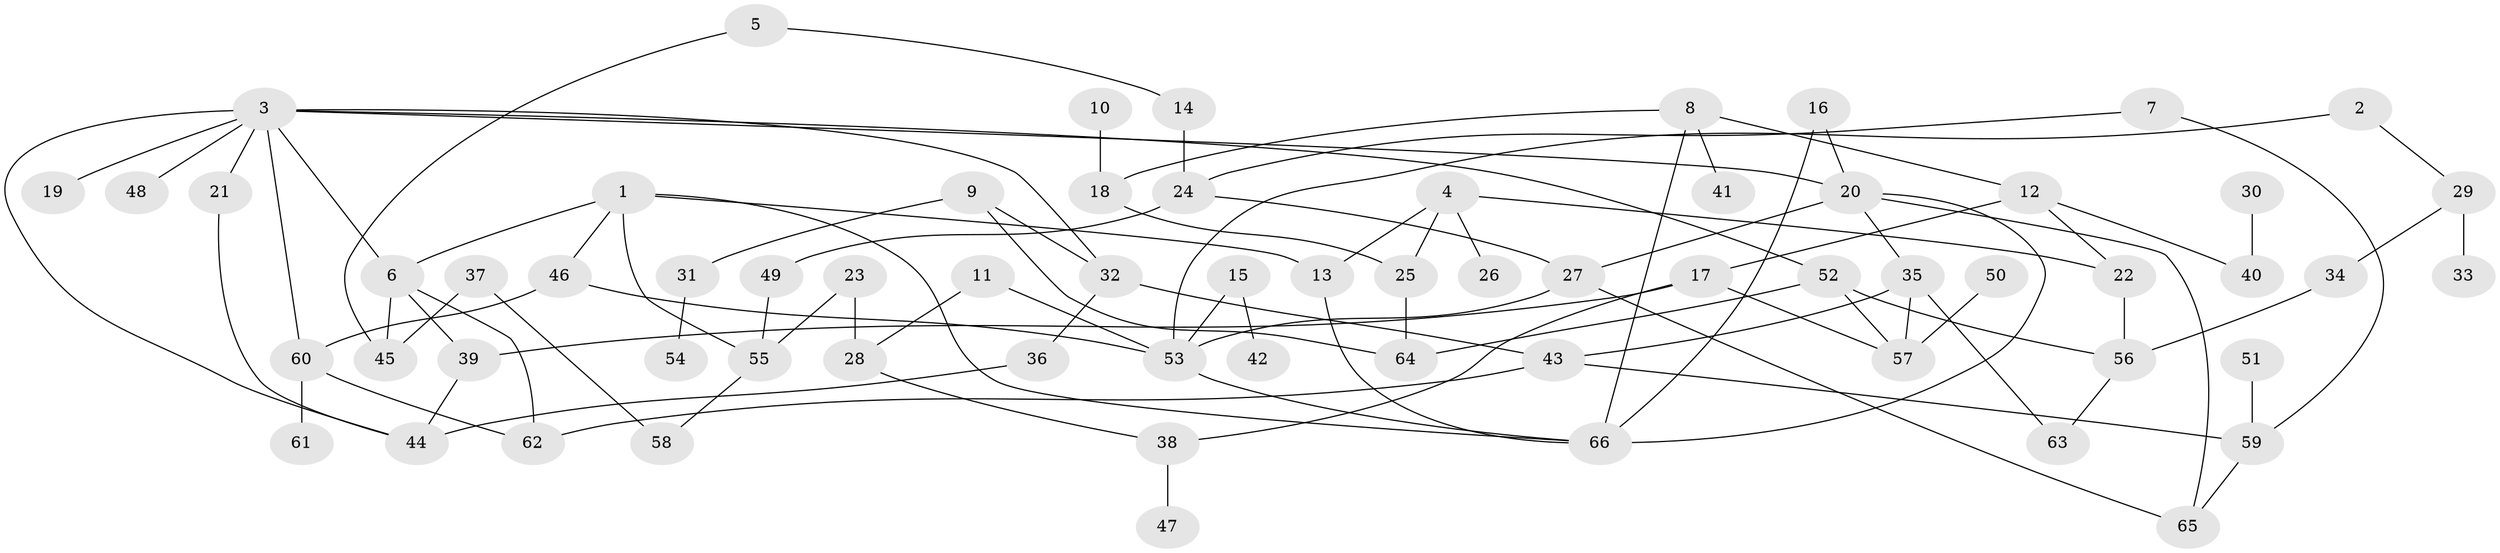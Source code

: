 // original degree distribution, {5: 0.05343511450381679, 6: 0.03816793893129771, 3: 0.17557251908396945, 7: 0.007633587786259542, 4: 0.1297709923664122, 2: 0.31297709923664124, 1: 0.2824427480916031}
// Generated by graph-tools (version 1.1) at 2025/36/03/04/25 23:36:08]
// undirected, 66 vertices, 95 edges
graph export_dot {
  node [color=gray90,style=filled];
  1;
  2;
  3;
  4;
  5;
  6;
  7;
  8;
  9;
  10;
  11;
  12;
  13;
  14;
  15;
  16;
  17;
  18;
  19;
  20;
  21;
  22;
  23;
  24;
  25;
  26;
  27;
  28;
  29;
  30;
  31;
  32;
  33;
  34;
  35;
  36;
  37;
  38;
  39;
  40;
  41;
  42;
  43;
  44;
  45;
  46;
  47;
  48;
  49;
  50;
  51;
  52;
  53;
  54;
  55;
  56;
  57;
  58;
  59;
  60;
  61;
  62;
  63;
  64;
  65;
  66;
  1 -- 6 [weight=1.0];
  1 -- 13 [weight=1.0];
  1 -- 46 [weight=1.0];
  1 -- 55 [weight=2.0];
  1 -- 66 [weight=1.0];
  2 -- 29 [weight=1.0];
  2 -- 53 [weight=1.0];
  3 -- 6 [weight=1.0];
  3 -- 19 [weight=1.0];
  3 -- 20 [weight=1.0];
  3 -- 21 [weight=1.0];
  3 -- 32 [weight=1.0];
  3 -- 44 [weight=1.0];
  3 -- 48 [weight=1.0];
  3 -- 52 [weight=1.0];
  3 -- 60 [weight=1.0];
  4 -- 13 [weight=1.0];
  4 -- 22 [weight=1.0];
  4 -- 25 [weight=1.0];
  4 -- 26 [weight=1.0];
  5 -- 14 [weight=1.0];
  5 -- 45 [weight=1.0];
  6 -- 39 [weight=1.0];
  6 -- 45 [weight=1.0];
  6 -- 62 [weight=1.0];
  7 -- 24 [weight=1.0];
  7 -- 59 [weight=1.0];
  8 -- 12 [weight=1.0];
  8 -- 18 [weight=1.0];
  8 -- 41 [weight=1.0];
  8 -- 66 [weight=1.0];
  9 -- 31 [weight=1.0];
  9 -- 32 [weight=1.0];
  9 -- 64 [weight=1.0];
  10 -- 18 [weight=1.0];
  11 -- 28 [weight=1.0];
  11 -- 53 [weight=1.0];
  12 -- 17 [weight=1.0];
  12 -- 22 [weight=1.0];
  12 -- 40 [weight=1.0];
  13 -- 66 [weight=1.0];
  14 -- 24 [weight=1.0];
  15 -- 42 [weight=1.0];
  15 -- 53 [weight=1.0];
  16 -- 20 [weight=1.0];
  16 -- 66 [weight=1.0];
  17 -- 38 [weight=1.0];
  17 -- 39 [weight=1.0];
  17 -- 57 [weight=1.0];
  18 -- 25 [weight=1.0];
  20 -- 27 [weight=2.0];
  20 -- 35 [weight=1.0];
  20 -- 65 [weight=1.0];
  20 -- 66 [weight=1.0];
  21 -- 44 [weight=1.0];
  22 -- 56 [weight=1.0];
  23 -- 28 [weight=1.0];
  23 -- 55 [weight=1.0];
  24 -- 27 [weight=1.0];
  24 -- 49 [weight=1.0];
  25 -- 64 [weight=1.0];
  27 -- 53 [weight=1.0];
  27 -- 65 [weight=1.0];
  28 -- 38 [weight=1.0];
  29 -- 33 [weight=1.0];
  29 -- 34 [weight=1.0];
  30 -- 40 [weight=1.0];
  31 -- 54 [weight=1.0];
  32 -- 36 [weight=1.0];
  32 -- 43 [weight=1.0];
  34 -- 56 [weight=1.0];
  35 -- 43 [weight=1.0];
  35 -- 57 [weight=1.0];
  35 -- 63 [weight=1.0];
  36 -- 44 [weight=1.0];
  37 -- 45 [weight=1.0];
  37 -- 58 [weight=1.0];
  38 -- 47 [weight=1.0];
  39 -- 44 [weight=1.0];
  43 -- 59 [weight=1.0];
  43 -- 62 [weight=1.0];
  46 -- 53 [weight=1.0];
  46 -- 60 [weight=1.0];
  49 -- 55 [weight=1.0];
  50 -- 57 [weight=1.0];
  51 -- 59 [weight=1.0];
  52 -- 56 [weight=2.0];
  52 -- 57 [weight=1.0];
  52 -- 64 [weight=1.0];
  53 -- 66 [weight=1.0];
  55 -- 58 [weight=1.0];
  56 -- 63 [weight=1.0];
  59 -- 65 [weight=1.0];
  60 -- 61 [weight=1.0];
  60 -- 62 [weight=1.0];
}
